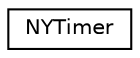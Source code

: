 digraph "Graphical Class Hierarchy"
{
  edge [fontname="Helvetica",fontsize="10",labelfontname="Helvetica",labelfontsize="10"];
  node [fontname="Helvetica",fontsize="10",shape=record];
  rankdir="LR";
  Node0 [label="NYTimer",height=0.2,width=0.4,color="black", fillcolor="white", style="filled",URL="$class_n_y_timer.html"];
}
